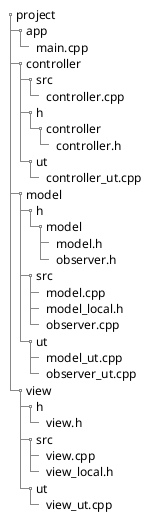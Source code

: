 @startsalt
{
{T
+project
++app
+++main.cpp
++controller
+++src
++++controller.cpp
+++h
++++controller
+++++controller.h
+++ut
++++controller_ut.cpp
++model
+++h
++++model
+++++model.h
+++++observer.h
+++src
++++model.cpp
++++model_local.h
++++observer.cpp
+++ut
++++model_ut.cpp
++++observer_ut.cpp
++view
+++h
++++view.h
+++src
++++view.cpp
++++view_local.h
+++ut
++++view_ut.cpp
}
}
@endsalt
